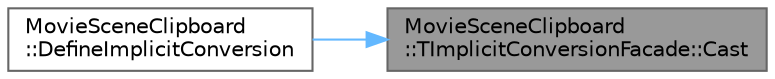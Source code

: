 digraph "MovieSceneClipboard::TImplicitConversionFacade::Cast"
{
 // INTERACTIVE_SVG=YES
 // LATEX_PDF_SIZE
  bgcolor="transparent";
  edge [fontname=Helvetica,fontsize=10,labelfontname=Helvetica,labelfontsize=10];
  node [fontname=Helvetica,fontsize=10,shape=box,height=0.2,width=0.4];
  rankdir="RL";
  Node1 [id="Node000001",label="MovieSceneClipboard\l::TImplicitConversionFacade::Cast",height=0.2,width=0.4,color="gray40", fillcolor="grey60", style="filled", fontcolor="black",tooltip=" "];
  Node1 -> Node2 [id="edge1_Node000001_Node000002",dir="back",color="steelblue1",style="solid",tooltip=" "];
  Node2 [id="Node000002",label="MovieSceneClipboard\l::DefineImplicitConversion",height=0.2,width=0.4,color="grey40", fillcolor="white", style="filled",URL="$d8/dc2/namespaceMovieSceneClipboard.html#a42227740595a1e6ed4d7a0f60a36efdd",tooltip=" "];
}

